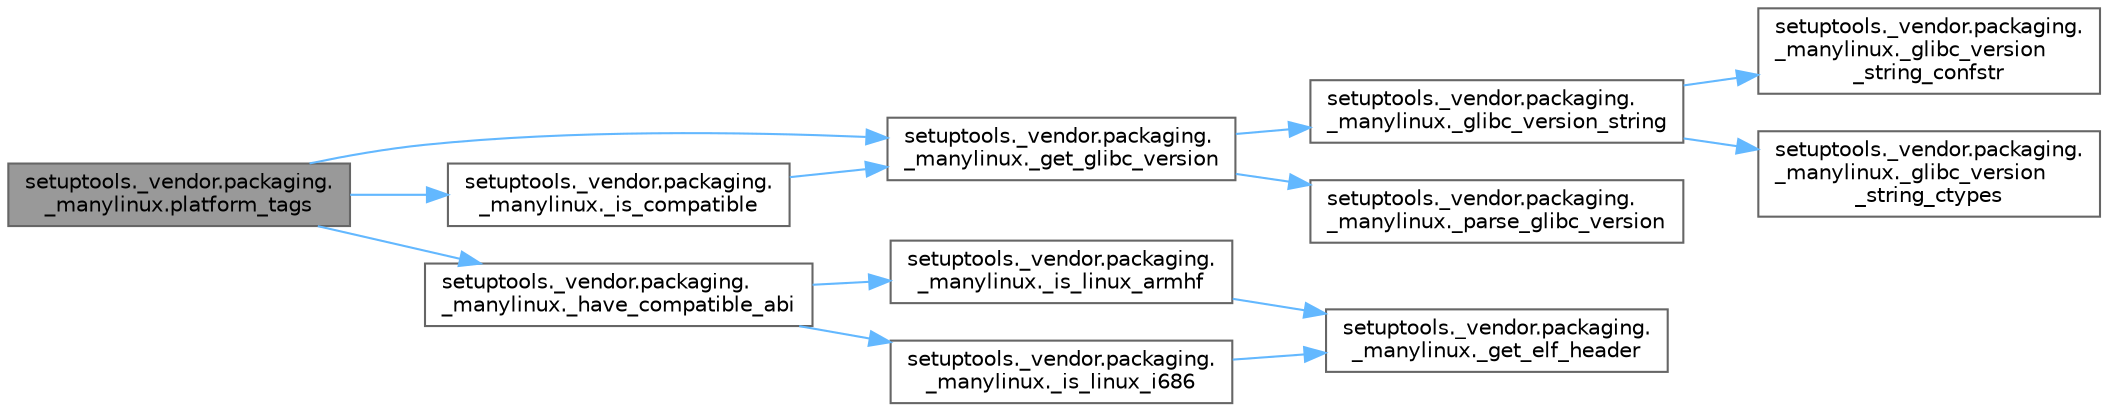 digraph "setuptools._vendor.packaging._manylinux.platform_tags"
{
 // LATEX_PDF_SIZE
  bgcolor="transparent";
  edge [fontname=Helvetica,fontsize=10,labelfontname=Helvetica,labelfontsize=10];
  node [fontname=Helvetica,fontsize=10,shape=box,height=0.2,width=0.4];
  rankdir="LR";
  Node1 [id="Node000001",label="setuptools._vendor.packaging.\l_manylinux.platform_tags",height=0.2,width=0.4,color="gray40", fillcolor="grey60", style="filled", fontcolor="black",tooltip=" "];
  Node1 -> Node2 [id="edge1_Node000001_Node000002",color="steelblue1",style="solid",tooltip=" "];
  Node2 [id="Node000002",label="setuptools._vendor.packaging.\l_manylinux._get_glibc_version",height=0.2,width=0.4,color="grey40", fillcolor="white", style="filled",URL="$namespacesetuptools_1_1__vendor_1_1packaging_1_1__manylinux.html#a3ec2129a4c2088275792e959be623bbf",tooltip=" "];
  Node2 -> Node3 [id="edge2_Node000002_Node000003",color="steelblue1",style="solid",tooltip=" "];
  Node3 [id="Node000003",label="setuptools._vendor.packaging.\l_manylinux._glibc_version_string",height=0.2,width=0.4,color="grey40", fillcolor="white", style="filled",URL="$namespacesetuptools_1_1__vendor_1_1packaging_1_1__manylinux.html#aa9d9c5bd9d0c2f77fcb991dd245398cd",tooltip=" "];
  Node3 -> Node4 [id="edge3_Node000003_Node000004",color="steelblue1",style="solid",tooltip=" "];
  Node4 [id="Node000004",label="setuptools._vendor.packaging.\l_manylinux._glibc_version\l_string_confstr",height=0.2,width=0.4,color="grey40", fillcolor="white", style="filled",URL="$namespacesetuptools_1_1__vendor_1_1packaging_1_1__manylinux.html#ab440bc19d5d7ecf2163787f2ece4d484",tooltip=" "];
  Node3 -> Node5 [id="edge4_Node000003_Node000005",color="steelblue1",style="solid",tooltip=" "];
  Node5 [id="Node000005",label="setuptools._vendor.packaging.\l_manylinux._glibc_version\l_string_ctypes",height=0.2,width=0.4,color="grey40", fillcolor="white", style="filled",URL="$namespacesetuptools_1_1__vendor_1_1packaging_1_1__manylinux.html#a242fec2e842b1c480e104724394aea04",tooltip=" "];
  Node2 -> Node6 [id="edge5_Node000002_Node000006",color="steelblue1",style="solid",tooltip=" "];
  Node6 [id="Node000006",label="setuptools._vendor.packaging.\l_manylinux._parse_glibc_version",height=0.2,width=0.4,color="grey40", fillcolor="white", style="filled",URL="$namespacesetuptools_1_1__vendor_1_1packaging_1_1__manylinux.html#a1b33a6aa8d9e15c0d2ef449f5a92453b",tooltip=" "];
  Node1 -> Node7 [id="edge6_Node000001_Node000007",color="steelblue1",style="solid",tooltip=" "];
  Node7 [id="Node000007",label="setuptools._vendor.packaging.\l_manylinux._have_compatible_abi",height=0.2,width=0.4,color="grey40", fillcolor="white", style="filled",URL="$namespacesetuptools_1_1__vendor_1_1packaging_1_1__manylinux.html#a007520922d2259a595f2010f2c136bf2",tooltip=" "];
  Node7 -> Node8 [id="edge7_Node000007_Node000008",color="steelblue1",style="solid",tooltip=" "];
  Node8 [id="Node000008",label="setuptools._vendor.packaging.\l_manylinux._is_linux_armhf",height=0.2,width=0.4,color="grey40", fillcolor="white", style="filled",URL="$namespacesetuptools_1_1__vendor_1_1packaging_1_1__manylinux.html#a9e414060f110c93357a3de488e1fe3e1",tooltip=" "];
  Node8 -> Node9 [id="edge8_Node000008_Node000009",color="steelblue1",style="solid",tooltip=" "];
  Node9 [id="Node000009",label="setuptools._vendor.packaging.\l_manylinux._get_elf_header",height=0.2,width=0.4,color="grey40", fillcolor="white", style="filled",URL="$namespacesetuptools_1_1__vendor_1_1packaging_1_1__manylinux.html#a90fc14a12f8f32a90fdf994b4be26308",tooltip=" "];
  Node7 -> Node10 [id="edge9_Node000007_Node000010",color="steelblue1",style="solid",tooltip=" "];
  Node10 [id="Node000010",label="setuptools._vendor.packaging.\l_manylinux._is_linux_i686",height=0.2,width=0.4,color="grey40", fillcolor="white", style="filled",URL="$namespacesetuptools_1_1__vendor_1_1packaging_1_1__manylinux.html#afba690942e4b712d9b7f14ba51699b1f",tooltip=" "];
  Node10 -> Node9 [id="edge10_Node000010_Node000009",color="steelblue1",style="solid",tooltip=" "];
  Node1 -> Node11 [id="edge11_Node000001_Node000011",color="steelblue1",style="solid",tooltip=" "];
  Node11 [id="Node000011",label="setuptools._vendor.packaging.\l_manylinux._is_compatible",height=0.2,width=0.4,color="grey40", fillcolor="white", style="filled",URL="$namespacesetuptools_1_1__vendor_1_1packaging_1_1__manylinux.html#a9f2e535180838da77cf7eafbf087584f",tooltip=" "];
  Node11 -> Node2 [id="edge12_Node000011_Node000002",color="steelblue1",style="solid",tooltip=" "];
}
